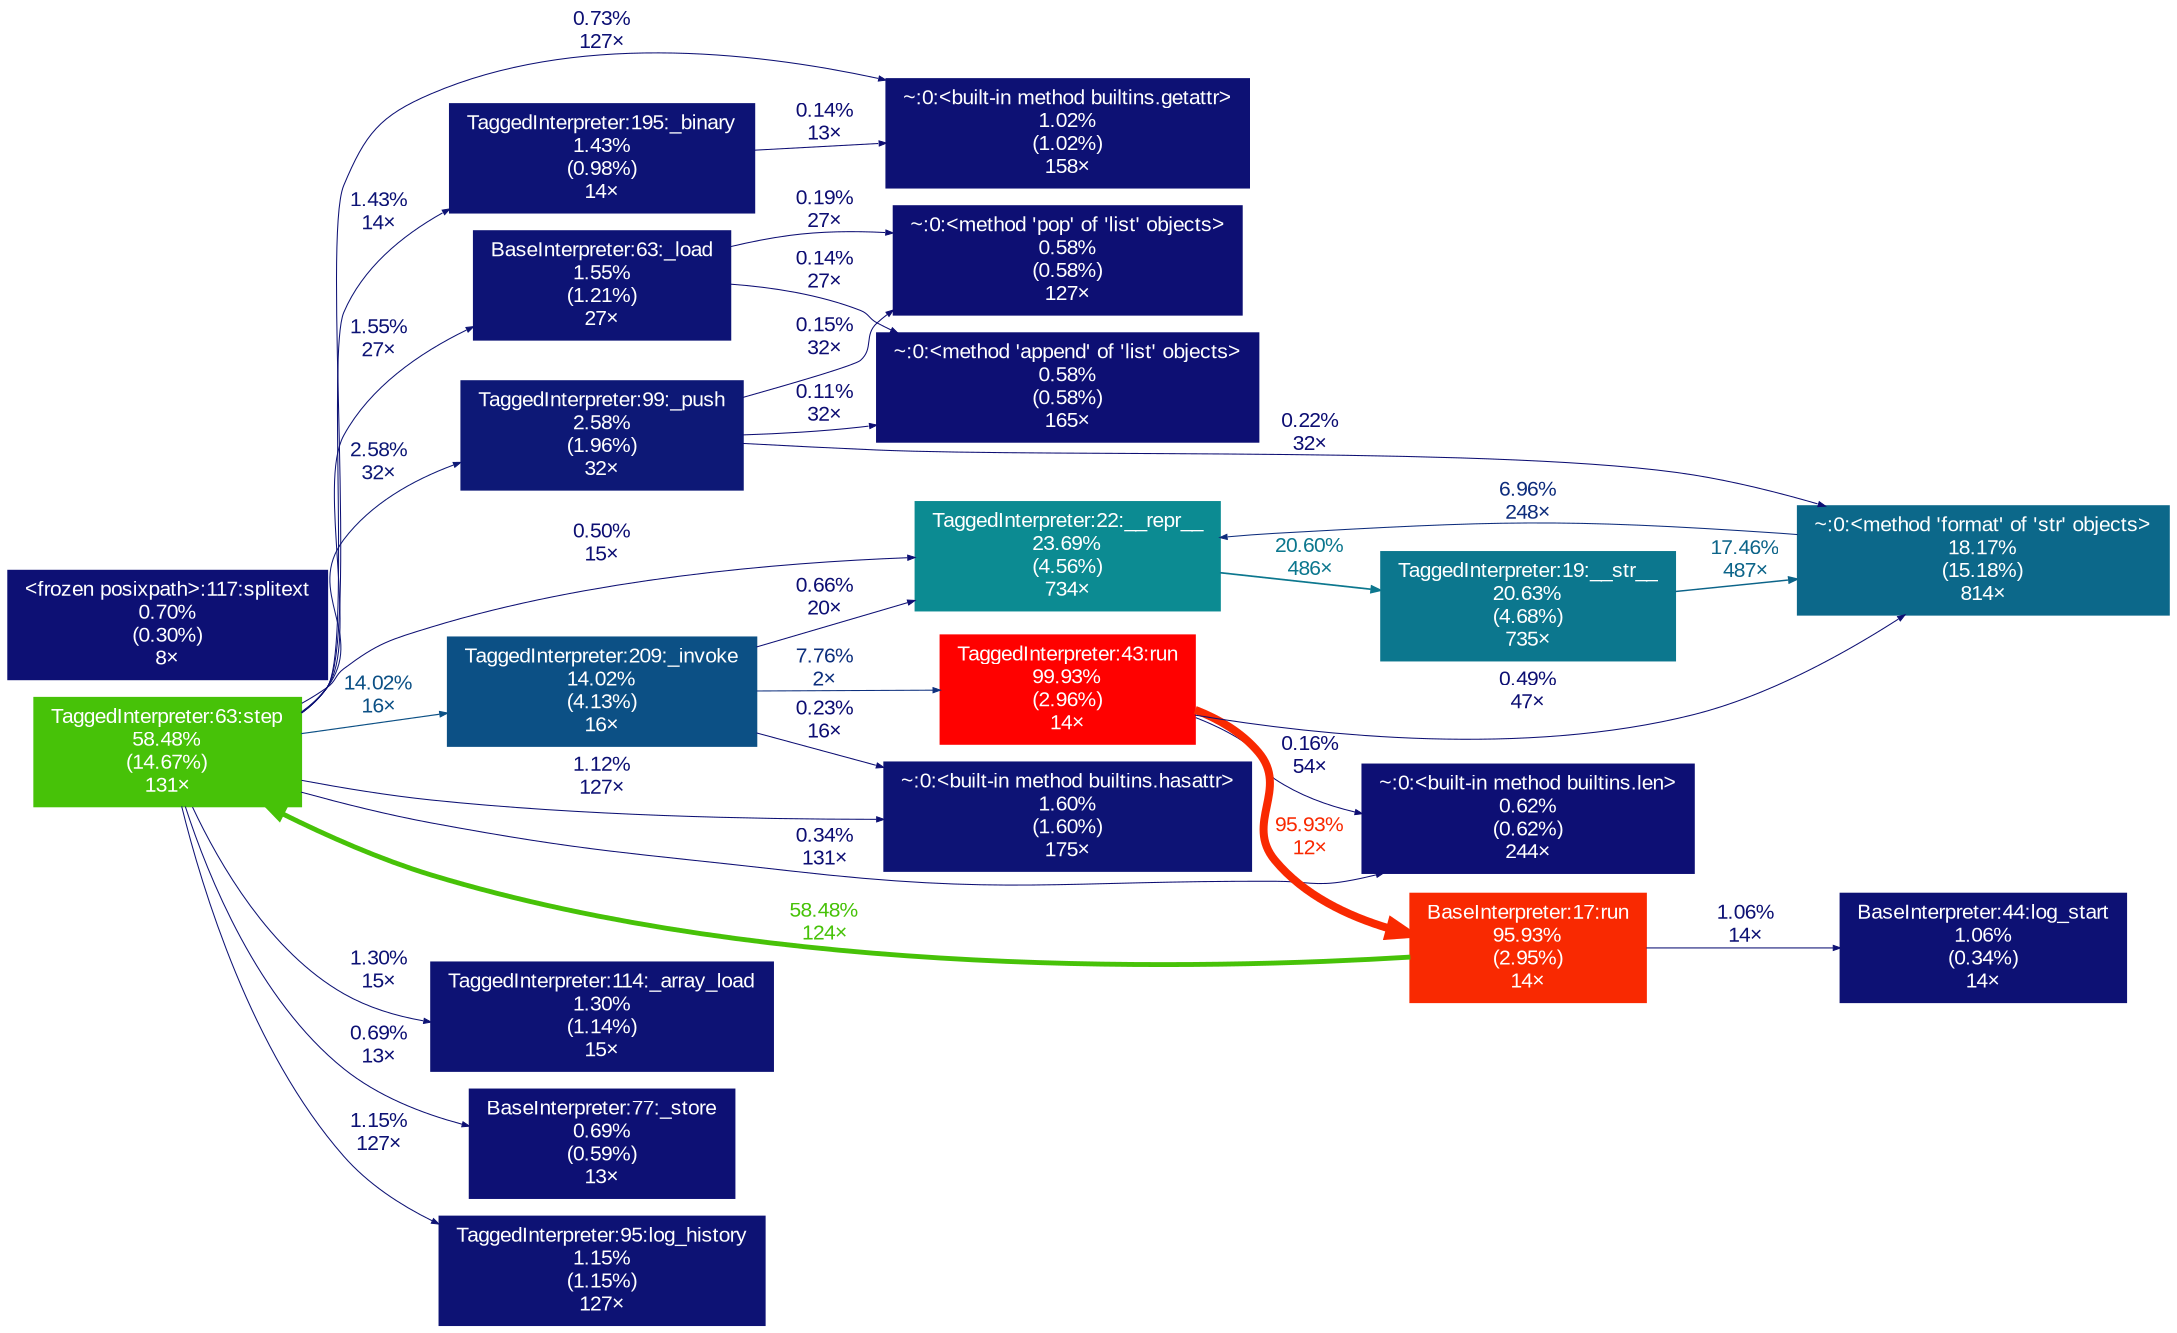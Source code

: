 digraph {
	rankdir=LR;
	graph [fontname=Arial, nodesep=0.125, ranksep=0];
	node [fontcolor=white, fontname=Arial, height=0, shape=box, style=filled, width=0];
	edge [fontname=Arial];
	1 [color="#47c208", fontcolor="#ffffff", fontsize="10.00", label="TaggedInterpreter:63:step\n58.48%\n(14.67%)\n131×", tooltip="/home/hollowman/Downloads/DTU/Program_Analysis_G4/project/tests/../src/TaggedInterpreter.py"];
	1 -> 4 [arrowsize="0.35", color="#0d1375", fontcolor="#0d1375", fontsize="10.00", label="1.43%\n14×", labeldistance="0.50", penwidth="0.50"];
	1 -> 11 [arrowsize="0.35", color="#0d1375", fontcolor="#0d1375", fontsize="10.00", label="1.55%\n27×", labeldistance="0.50", penwidth="0.50"];
	1 -> 13 [arrowsize="0.35", color="#0d1274", fontcolor="#0d1274", fontsize="10.00", label="1.30%\n15×", labeldistance="0.50", penwidth="0.50"];
	1 -> 14 [arrowsize="0.37", color="#0c5085", fontcolor="#0c5085", fontsize="10.00", label="14.02%\n16×", labeldistance="0.56", penwidth="0.56"];
	1 -> 17 [arrowsize="0.35", color="#0d1074", fontcolor="#0d1074", fontsize="10.00", label="0.69%\n13×", labeldistance="0.50", penwidth="0.50"];
	1 -> 18 [arrowsize="0.35", color="#0d1876", fontcolor="#0d1876", fontsize="10.00", label="2.58%\n32×", labeldistance="0.50", penwidth="0.50"];
	1 -> 35 [arrowsize="0.35", color="#0d1074", fontcolor="#0d1074", fontsize="10.00", label="0.73%\n127×", labeldistance="0.50", penwidth="0.50"];
	1 -> 36 [arrowsize="0.35", color="#0d1174", fontcolor="#0d1174", fontsize="10.00", label="1.12%\n127×", labeldistance="0.50", penwidth="0.50"];
	1 -> 41 [arrowsize="0.35", color="#0d0e73", fontcolor="#0d0e73", fontsize="10.00", label="0.34%\n131×", labeldistance="0.50", penwidth="0.50"];
	1 -> 83 [arrowsize="0.35", color="#0d0f73", fontcolor="#0d0f73", fontsize="10.00", label="0.50%\n15×", labeldistance="0.50", penwidth="0.50"];
	1 -> 84 [arrowsize="0.35", color="#0d1274", fontcolor="#0d1274", fontsize="10.00", label="1.15%\n127×", labeldistance="0.50", penwidth="0.50"];
	4 [color="#0d1375", fontcolor="#ffffff", fontsize="10.00", label="TaggedInterpreter:195:_binary\n1.43%\n(0.98%)\n14×", tooltip="/home/hollowman/Downloads/DTU/Program_Analysis_G4/project/tests/../src/TaggedInterpreter.py"];
	4 -> 35 [arrowsize="0.35", color="#0d0d73", fontcolor="#0d0d73", fontsize="10.00", label="0.14%\n13×", labeldistance="0.50", penwidth="0.50"];
	9 [color="#0d0f73", fontcolor="#ffffff", fontsize="10.00", label="~:0:<method 'append' of 'list' objects>\n0.58%\n(0.58%)\n165×", tooltip="~"];
	10 [color="#f92901", fontcolor="#ffffff", fontsize="10.00", label="BaseInterpreter:17:run\n95.93%\n(2.95%)\n14×", tooltip="/home/hollowman/Downloads/DTU/Program_Analysis_G4/project/tests/../src/BaseInterpreter.py"];
	10 -> 1 [arrowsize="0.76", color="#47c208", fontcolor="#47c208", fontsize="10.00", label="58.48%\n124×", labeldistance="2.34", penwidth="2.34"];
	10 -> 86 [arrowsize="0.35", color="#0d1174", fontcolor="#0d1174", fontsize="10.00", label="1.06%\n14×", labeldistance="0.50", penwidth="0.50"];
	11 [color="#0d1375", fontcolor="#ffffff", fontsize="10.00", label="BaseInterpreter:63:_load\n1.55%\n(1.21%)\n27×", tooltip="/home/hollowman/Downloads/DTU/Program_Analysis_G4/project/tests/../src/BaseInterpreter.py"];
	11 -> 9 [arrowsize="0.35", color="#0d0d73", fontcolor="#0d0d73", fontsize="10.00", label="0.14%\n27×", labeldistance="0.50", penwidth="0.50"];
	11 -> 21 [arrowsize="0.35", color="#0d0e73", fontcolor="#0d0e73", fontsize="10.00", label="0.19%\n27×", labeldistance="0.50", penwidth="0.50"];
	13 [color="#0d1274", fontcolor="#ffffff", fontsize="10.00", label="TaggedInterpreter:114:_array_load\n1.30%\n(1.14%)\n15×", tooltip="/home/hollowman/Downloads/DTU/Program_Analysis_G4/project/tests/../src/TaggedInterpreter.py"];
	14 [color="#0c5085", fontcolor="#ffffff", fontsize="10.00", label="TaggedInterpreter:209:_invoke\n14.02%\n(4.13%)\n16×", tooltip="/home/hollowman/Downloads/DTU/Program_Analysis_G4/project/tests/../src/TaggedInterpreter.py"];
	14 -> 31 [arrowsize="0.35", color="#0d2f7d", fontcolor="#0d2f7d", fontsize="10.00", label="7.76%\n2×", labeldistance="0.50", penwidth="0.50"];
	14 -> 36 [arrowsize="0.35", color="#0d0e73", fontcolor="#0d0e73", fontsize="10.00", label="0.23%\n16×", labeldistance="0.50", penwidth="0.50"];
	14 -> 83 [arrowsize="0.35", color="#0d0f74", fontcolor="#0d0f74", fontsize="10.00", label="0.66%\n20×", labeldistance="0.50", penwidth="0.50"];
	17 [color="#0d1074", fontcolor="#ffffff", fontsize="10.00", label="BaseInterpreter:77:_store\n0.69%\n(0.59%)\n13×", tooltip="/home/hollowman/Downloads/DTU/Program_Analysis_G4/project/tests/../src/BaseInterpreter.py"];
	18 [color="#0d1876", fontcolor="#ffffff", fontsize="10.00", label="TaggedInterpreter:99:_push\n2.58%\n(1.96%)\n32×", tooltip="/home/hollowman/Downloads/DTU/Program_Analysis_G4/project/tests/../src/TaggedInterpreter.py"];
	18 -> 9 [arrowsize="0.35", color="#0d0d73", fontcolor="#0d0d73", fontsize="10.00", label="0.11%\n32×", labeldistance="0.50", penwidth="0.50"];
	18 -> 21 [arrowsize="0.35", color="#0d0d73", fontcolor="#0d0d73", fontsize="10.00", label="0.15%\n32×", labeldistance="0.50", penwidth="0.50"];
	18 -> 30 [arrowsize="0.35", color="#0d0e73", fontcolor="#0d0e73", fontsize="10.00", label="0.22%\n32×", labeldistance="0.50", penwidth="0.50"];
	21 [color="#0d0f73", fontcolor="#ffffff", fontsize="10.00", label="~:0:<method 'pop' of 'list' objects>\n0.58%\n(0.58%)\n127×", tooltip="~"];
	30 [color="#0c688a", fontcolor="#ffffff", fontsize="10.00", label="~:0:<method 'format' of 'str' objects>\n18.17%\n(15.18%)\n814×", tooltip="~"];
	30 -> 83 [arrowsize="0.35", color="#0d2c7c", fontcolor="#0d2c7c", fontsize="10.00", label="6.96%\n248×", labeldistance="0.50", penwidth="0.50"];
	31 [color="#ff0100", fontcolor="#ffffff", fontsize="10.00", label="TaggedInterpreter:43:run\n99.93%\n(2.96%)\n14×", tooltip="/home/hollowman/Downloads/DTU/Program_Analysis_G4/project/tests/../src/TaggedInterpreter.py"];
	31 -> 10 [arrowsize="0.98", color="#f92901", fontcolor="#f92901", fontsize="10.00", label="95.93%\n12×", labeldistance="3.84", penwidth="3.84"];
	31 -> 30 [arrowsize="0.35", color="#0d0f73", fontcolor="#0d0f73", fontsize="10.00", label="0.49%\n47×", labeldistance="0.50", penwidth="0.50"];
	31 -> 41 [arrowsize="0.35", color="#0d0d73", fontcolor="#0d0d73", fontsize="10.00", label="0.16%\n54×", labeldistance="0.50", penwidth="0.50"];
	32 [color="#0c778e", fontcolor="#ffffff", fontsize="10.00", label="TaggedInterpreter:19:__str__\n20.63%\n(4.68%)\n735×", tooltip="/home/hollowman/Downloads/DTU/Program_Analysis_G4/project/tests/../src/TaggedInterpreter.py"];
	32 -> 30 [arrowsize="0.42", color="#0c6489", fontcolor="#0c6489", fontsize="10.00", label="17.46%\n487×", labeldistance="0.70", penwidth="0.70"];
	35 [color="#0d1174", fontcolor="#ffffff", fontsize="10.00", label="~:0:<built-in method builtins.getattr>\n1.02%\n(1.02%)\n158×", tooltip="~"];
	36 [color="#0d1375", fontcolor="#ffffff", fontsize="10.00", label="~:0:<built-in method builtins.hasattr>\n1.60%\n(1.60%)\n175×", tooltip="~"];
	39 [color="#0d1074", fontcolor="#ffffff", fontsize="10.00", label="<frozen posixpath>:117:splitext\n0.70%\n(0.30%)\n8×", tooltip="<frozen posixpath>"];
	41 [color="#0d0f74", fontcolor="#ffffff", fontsize="10.00", label="~:0:<built-in method builtins.len>\n0.62%\n(0.62%)\n244×", tooltip="~"];
	83 [color="#0c8b92", fontcolor="#ffffff", fontsize="10.00", label="TaggedInterpreter:22:__repr__\n23.69%\n(4.56%)\n734×", tooltip="/home/hollowman/Downloads/DTU/Program_Analysis_G4/project/tests/../src/TaggedInterpreter.py"];
	83 -> 32 [arrowsize="0.45", color="#0c778e", fontcolor="#0c778e", fontsize="10.00", label="20.60%\n486×", labeldistance="0.82", penwidth="0.82"];
	84 [color="#0d1274", fontcolor="#ffffff", fontsize="10.00", label="TaggedInterpreter:95:log_history\n1.15%\n(1.15%)\n127×", tooltip="/home/hollowman/Downloads/DTU/Program_Analysis_G4/project/tests/../src/TaggedInterpreter.py"];
	86 [color="#0d1174", fontcolor="#ffffff", fontsize="10.00", label="BaseInterpreter:44:log_start\n1.06%\n(0.34%)\n14×", tooltip="/home/hollowman/Downloads/DTU/Program_Analysis_G4/project/tests/../src/BaseInterpreter.py"];
}
